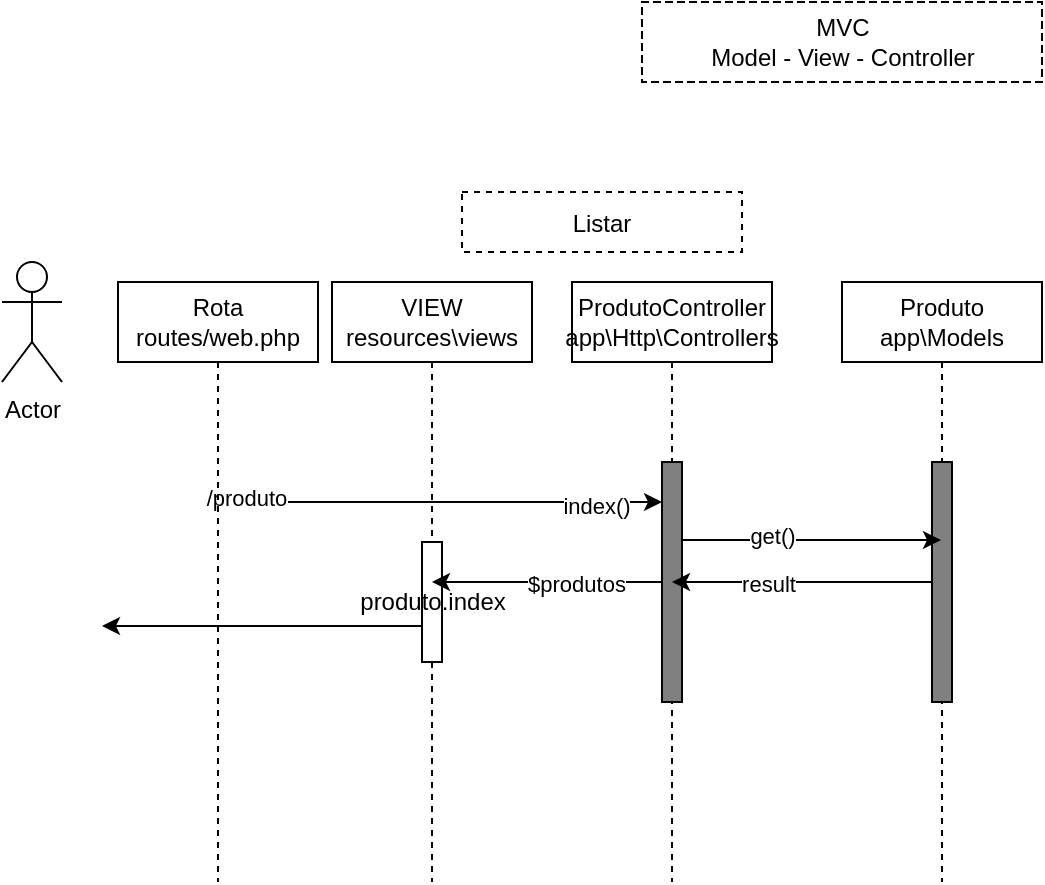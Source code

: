 <mxfile>
    <diagram id="emnGkV0ochcTBTIs8Mja" name="Página-1">
        <mxGraphModel dx="1391" dy="347" grid="1" gridSize="10" guides="1" tooltips="1" connect="1" arrows="1" fold="1" page="1" pageScale="1" pageWidth="827" pageHeight="1169" math="0" shadow="0">
            <root>
                <mxCell id="0"/>
                <mxCell id="1" parent="0"/>
                <mxCell id="20" value="MVC&lt;br&gt;Model - View - Controller" style="shape=partialRectangle;html=1;top=1;align=center;dashed=1;" parent="1" vertex="1">
                    <mxGeometry x="-300" y="20" width="200" height="40" as="geometry"/>
                </mxCell>
                <mxCell id="24" value="ProdutoController&lt;br&gt;app\Http\Controllers" style="shape=umlLifeline;perimeter=lifelinePerimeter;whiteSpace=wrap;html=1;container=1;collapsible=0;recursiveResize=0;outlineConnect=0;align=center;" parent="1" vertex="1">
                    <mxGeometry x="-335" y="160" width="100" height="300" as="geometry"/>
                </mxCell>
                <mxCell id="25" value="" style="html=1;points=[];perimeter=orthogonalPerimeter;fillColor=#808080;" parent="24" vertex="1">
                    <mxGeometry x="45" y="90" width="10" height="120" as="geometry"/>
                </mxCell>
                <mxCell id="26" value="VIEW&lt;br&gt;resources\views" style="shape=umlLifeline;perimeter=lifelinePerimeter;whiteSpace=wrap;html=1;container=1;collapsible=0;recursiveResize=0;outlineConnect=0;align=center;" parent="1" vertex="1">
                    <mxGeometry x="-455" y="160" width="100" height="300" as="geometry"/>
                </mxCell>
                <mxCell id="27" value="produto.index" style="html=1;points=[];perimeter=orthogonalPerimeter;" parent="26" vertex="1">
                    <mxGeometry x="45" y="130" width="10" height="60" as="geometry"/>
                </mxCell>
                <mxCell id="29" value="Produto&lt;br&gt;app\Models" style="shape=umlLifeline;perimeter=lifelinePerimeter;whiteSpace=wrap;html=1;container=1;collapsible=0;recursiveResize=0;outlineConnect=0;align=center;" parent="1" vertex="1">
                    <mxGeometry x="-200" y="160" width="100" height="300" as="geometry"/>
                </mxCell>
                <mxCell id="30" value="" style="html=1;points=[];perimeter=orthogonalPerimeter;fillColor=#808080;" parent="29" vertex="1">
                    <mxGeometry x="45" y="90" width="10" height="120" as="geometry"/>
                </mxCell>
                <mxCell id="34" style="edgeStyle=orthogonalEdgeStyle;rounded=0;orthogonalLoop=1;jettySize=auto;html=1;" parent="1" edge="1">
                    <mxGeometry relative="1" as="geometry">
                        <mxPoint x="-510.19" y="270" as="sourcePoint"/>
                        <mxPoint x="-290" y="270" as="targetPoint"/>
                        <Array as="points"/>
                    </mxGeometry>
                </mxCell>
                <mxCell id="35" value="index()" style="edgeLabel;html=1;align=center;verticalAlign=middle;resizable=0;points=[];" parent="34" vertex="1" connectable="0">
                    <mxGeometry x="0.699" y="-2" relative="1" as="geometry">
                        <mxPoint as="offset"/>
                    </mxGeometry>
                </mxCell>
                <mxCell id="45" value="/produto" style="edgeLabel;html=1;align=center;verticalAlign=middle;resizable=0;points=[];" parent="34" vertex="1" connectable="0">
                    <mxGeometry x="-0.892" y="2" relative="1" as="geometry">
                        <mxPoint as="offset"/>
                    </mxGeometry>
                </mxCell>
                <mxCell id="31" value="Rota&lt;br&gt;routes/web.php" style="shape=umlLifeline;perimeter=lifelinePerimeter;whiteSpace=wrap;html=1;container=1;collapsible=0;recursiveResize=0;outlineConnect=0;align=center;" parent="1" vertex="1">
                    <mxGeometry x="-562" y="160" width="100" height="300" as="geometry"/>
                </mxCell>
                <mxCell id="33" value="Actor" style="shape=umlActor;verticalLabelPosition=bottom;verticalAlign=top;html=1;" parent="1" vertex="1">
                    <mxGeometry x="-620" y="150" width="30" height="60" as="geometry"/>
                </mxCell>
                <mxCell id="36" style="edgeStyle=orthogonalEdgeStyle;rounded=0;orthogonalLoop=1;jettySize=auto;html=1;" parent="1" edge="1">
                    <mxGeometry relative="1" as="geometry">
                        <mxPoint x="-280" y="289" as="sourcePoint"/>
                        <mxPoint x="-150.5" y="289" as="targetPoint"/>
                    </mxGeometry>
                </mxCell>
                <mxCell id="37" value="get()" style="edgeLabel;html=1;align=center;verticalAlign=middle;resizable=0;points=[];" parent="36" vertex="1" connectable="0">
                    <mxGeometry x="-0.314" y="2" relative="1" as="geometry">
                        <mxPoint as="offset"/>
                    </mxGeometry>
                </mxCell>
                <mxCell id="39" style="edgeStyle=orthogonalEdgeStyle;rounded=0;orthogonalLoop=1;jettySize=auto;html=1;" parent="1" source="30" target="24" edge="1">
                    <mxGeometry relative="1" as="geometry"/>
                </mxCell>
                <mxCell id="40" value="result" style="edgeLabel;html=1;align=center;verticalAlign=middle;resizable=0;points=[];" parent="39" vertex="1" connectable="0">
                    <mxGeometry x="0.27" y="1" relative="1" as="geometry">
                        <mxPoint as="offset"/>
                    </mxGeometry>
                </mxCell>
                <mxCell id="44" style="edgeStyle=orthogonalEdgeStyle;rounded=0;orthogonalLoop=1;jettySize=auto;html=1;" parent="1" edge="1">
                    <mxGeometry relative="1" as="geometry">
                        <mxPoint x="-410" y="332.034" as="sourcePoint"/>
                        <mxPoint x="-570" y="332" as="targetPoint"/>
                        <Array as="points">
                            <mxPoint x="-510" y="332"/>
                        </Array>
                    </mxGeometry>
                </mxCell>
                <mxCell id="47" style="edgeStyle=orthogonalEdgeStyle;rounded=0;orthogonalLoop=1;jettySize=auto;html=1;" parent="1" source="25" target="26" edge="1">
                    <mxGeometry relative="1" as="geometry"/>
                </mxCell>
                <mxCell id="48" value="$produtos" style="edgeLabel;html=1;align=center;verticalAlign=middle;resizable=0;points=[];" parent="47" vertex="1" connectable="0">
                    <mxGeometry x="-0.252" y="1" relative="1" as="geometry">
                        <mxPoint as="offset"/>
                    </mxGeometry>
                </mxCell>
                <mxCell id="49" value="Listar" style="fontStyle=0;dashed=1;align=center;" parent="1" vertex="1">
                    <mxGeometry x="-390" y="115" width="140" height="30" as="geometry"/>
                </mxCell>
            </root>
        </mxGraphModel>
    </diagram>
</mxfile>